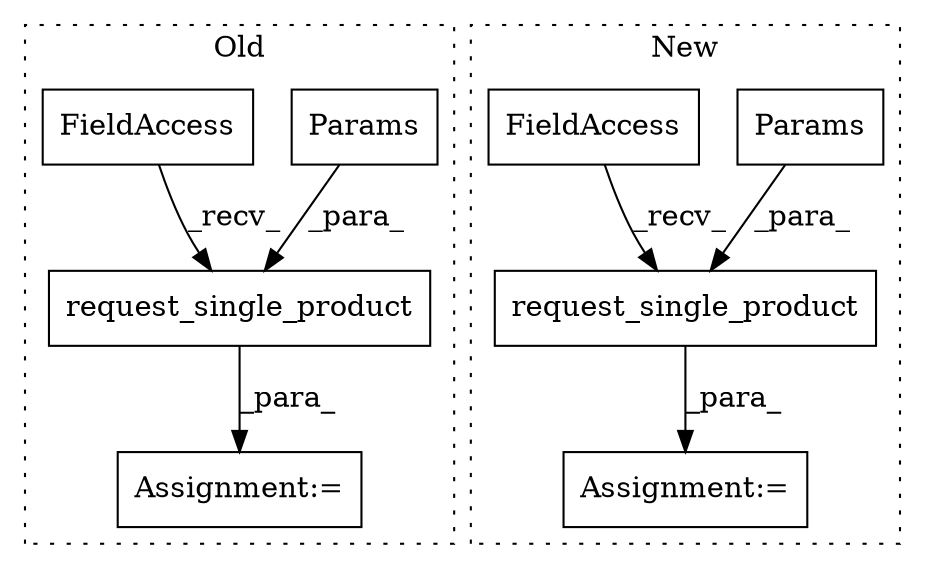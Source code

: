 digraph G {
subgraph cluster0 {
1 [label="Params" a="32" s="1240,1337" l="7,1" shape="box"];
4 [label="request_single_product" a="32" s="1196,1338" l="23,1" shape="box"];
5 [label="FieldAccess" a="22" s="1191" l="4" shape="box"];
7 [label="Assignment:=" a="7" s="1751,1851" l="53,2" shape="box"];
label = "Old";
style="dotted";
}
subgraph cluster1 {
2 [label="request_single_product" a="32" s="1405,1477" l="23,1" shape="box"];
3 [label="Params" a="32" s="1449,1476" l="7,1" shape="box"];
6 [label="FieldAccess" a="22" s="1400" l="4" shape="box"];
8 [label="Assignment:=" a="7" s="1399" l="1" shape="box"];
label = "New";
style="dotted";
}
1 -> 4 [label="_para_"];
2 -> 8 [label="_para_"];
3 -> 2 [label="_para_"];
4 -> 7 [label="_para_"];
5 -> 4 [label="_recv_"];
6 -> 2 [label="_recv_"];
}